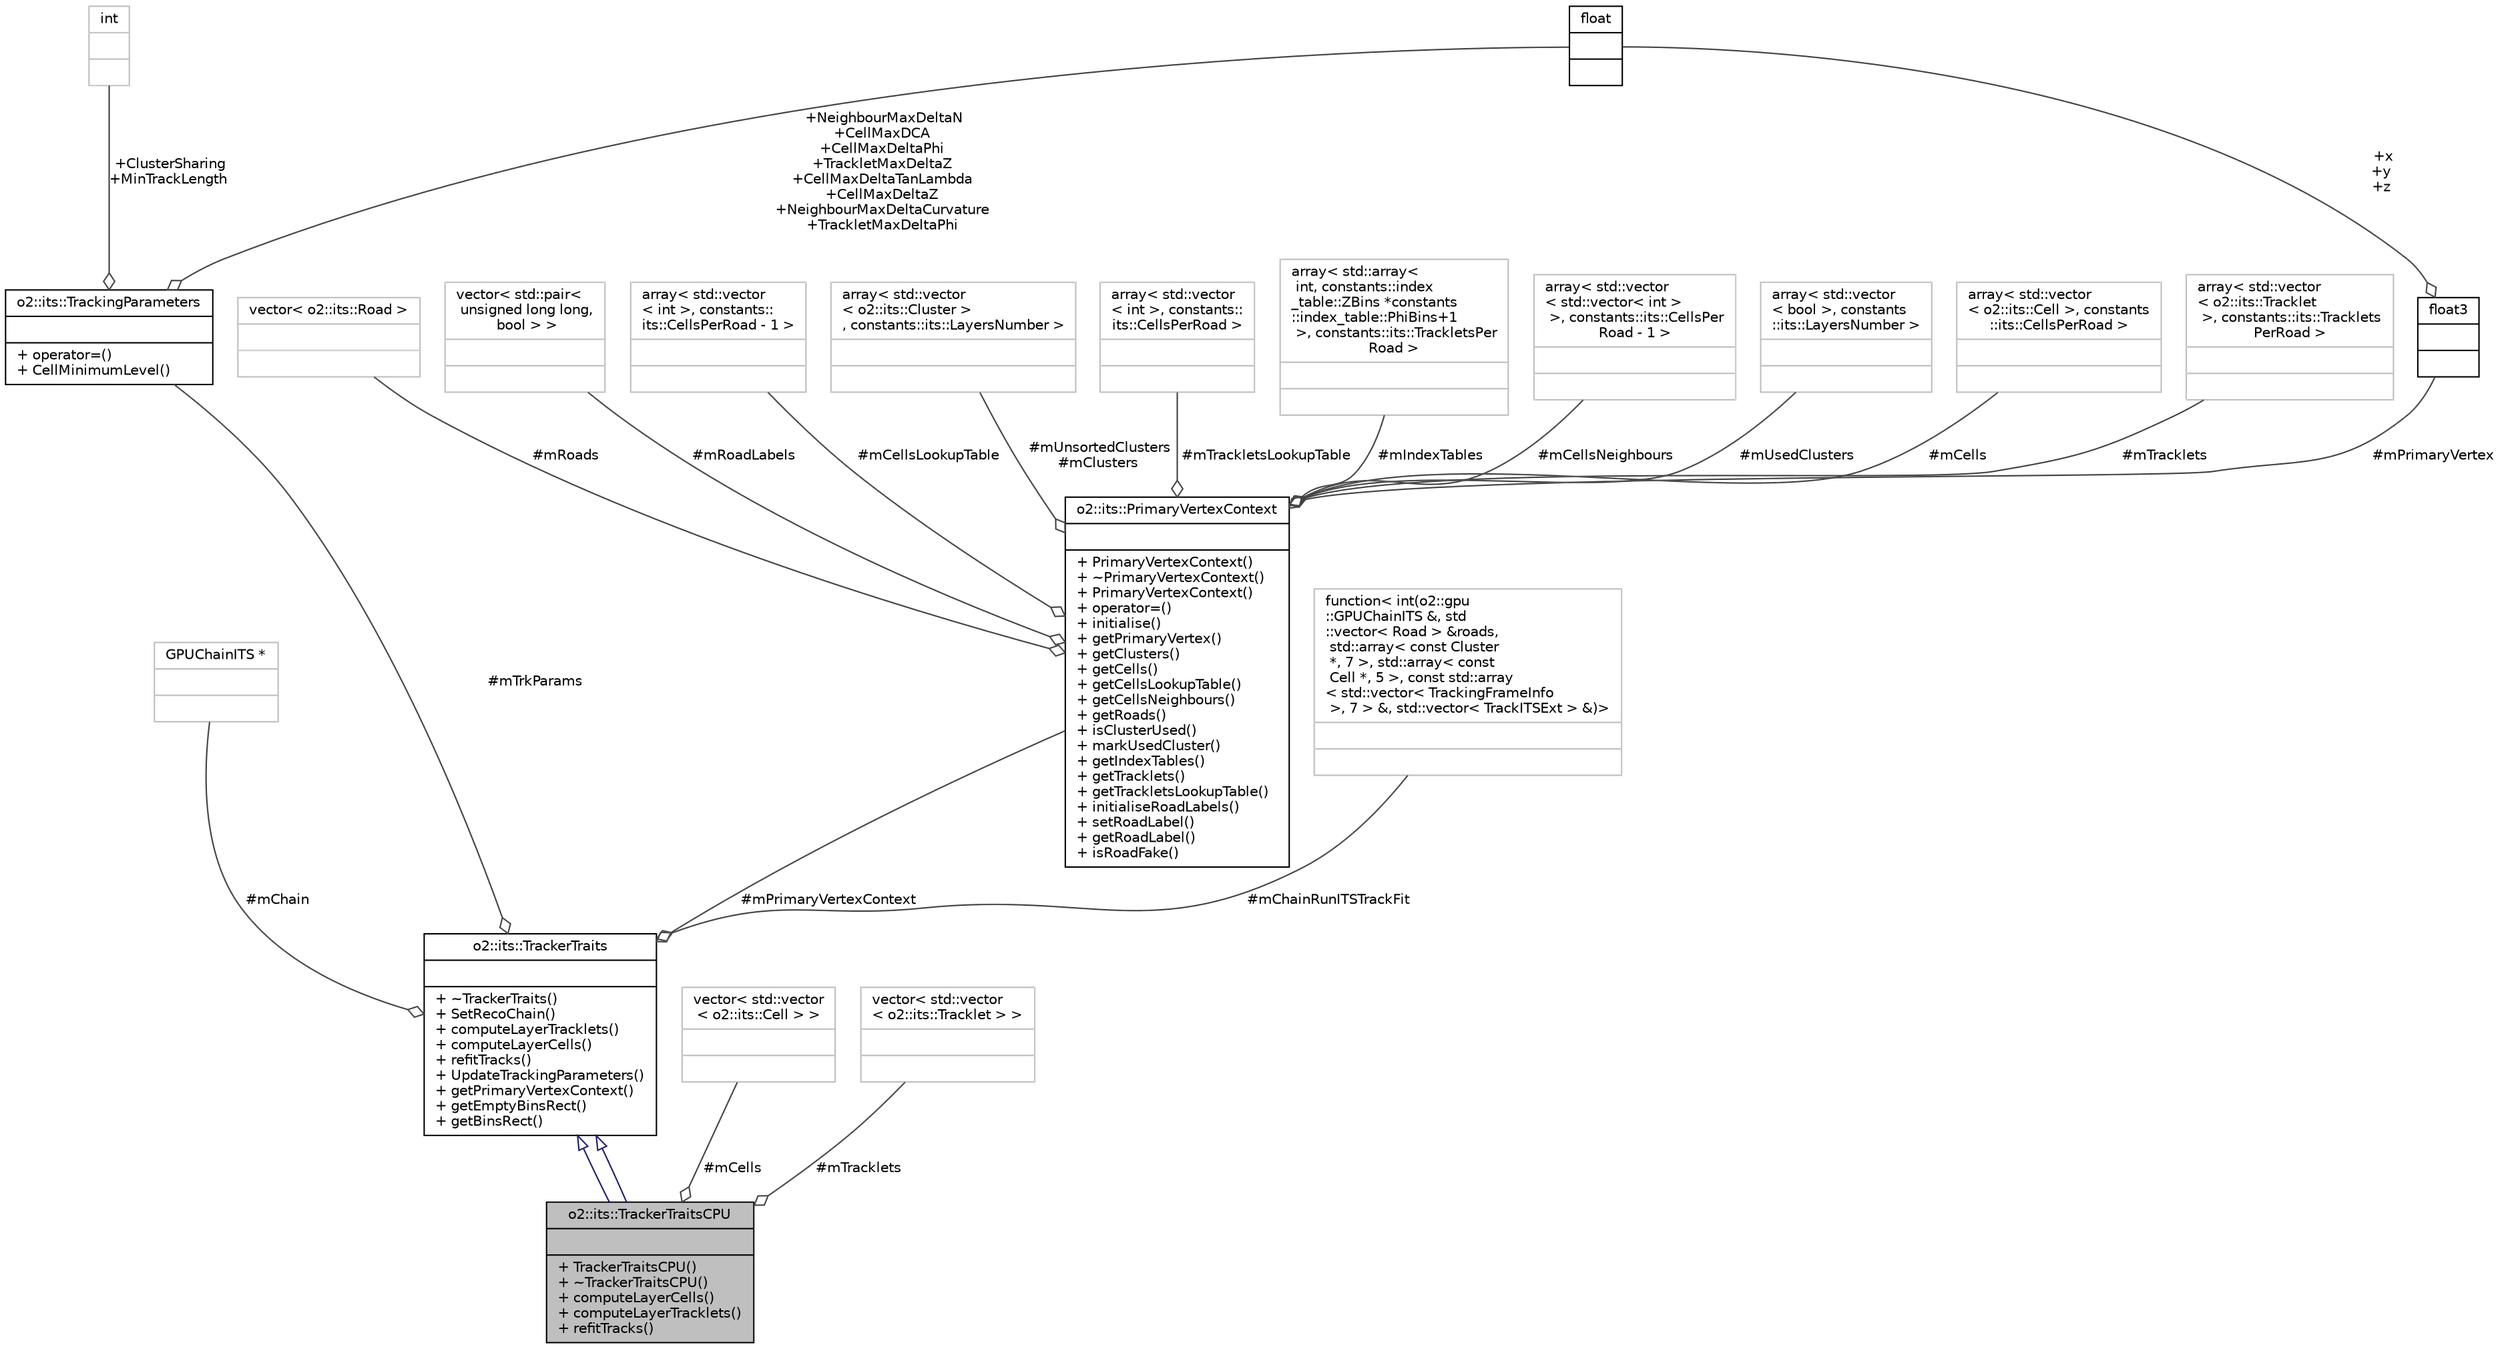 digraph "o2::its::TrackerTraitsCPU"
{
 // INTERACTIVE_SVG=YES
  bgcolor="transparent";
  edge [fontname="Helvetica",fontsize="10",labelfontname="Helvetica",labelfontsize="10"];
  node [fontname="Helvetica",fontsize="10",shape=record];
  Node2 [label="{o2::its::TrackerTraitsCPU\n||+ TrackerTraitsCPU()\l+ ~TrackerTraitsCPU()\l+ computeLayerCells()\l+ computeLayerTracklets()\l+ refitTracks()\l}",height=0.2,width=0.4,color="black", fillcolor="grey75", style="filled", fontcolor="black"];
  Node3 -> Node2 [dir="back",color="midnightblue",fontsize="10",style="solid",arrowtail="onormal",fontname="Helvetica"];
  Node3 [label="{o2::its::TrackerTraits\n||+ ~TrackerTraits()\l+ SetRecoChain()\l+ computeLayerTracklets()\l+ computeLayerCells()\l+ refitTracks()\l+ UpdateTrackingParameters()\l+ getPrimaryVertexContext()\l+ getEmptyBinsRect()\l+ getBinsRect()\l}",height=0.2,width=0.4,color="black",URL="$d5/dde/classo2_1_1its_1_1TrackerTraits.html"];
  Node4 -> Node3 [color="grey25",fontsize="10",style="solid",label=" #mChain" ,arrowhead="odiamond",fontname="Helvetica"];
  Node4 [label="{GPUChainITS *\n||}",height=0.2,width=0.4,color="grey75"];
  Node5 -> Node3 [color="grey25",fontsize="10",style="solid",label=" #mTrkParams" ,arrowhead="odiamond",fontname="Helvetica"];
  Node5 [label="{o2::its::TrackingParameters\n||+ operator=()\l+ CellMinimumLevel()\l}",height=0.2,width=0.4,color="black",URL="$d2/db0/structo2_1_1its_1_1TrackingParameters.html"];
  Node6 -> Node5 [color="grey25",fontsize="10",style="solid",label=" +NeighbourMaxDeltaN\n+CellMaxDCA\n+CellMaxDeltaPhi\n+TrackletMaxDeltaZ\n+CellMaxDeltaTanLambda\n+CellMaxDeltaZ\n+NeighbourMaxDeltaCurvature\n+TrackletMaxDeltaPhi" ,arrowhead="odiamond",fontname="Helvetica"];
  Node6 [label="{float\n||}",height=0.2,width=0.4,color="black",URL="$d4/dc3/classfloat.html"];
  Node7 -> Node5 [color="grey25",fontsize="10",style="solid",label=" +ClusterSharing\n+MinTrackLength" ,arrowhead="odiamond",fontname="Helvetica"];
  Node7 [label="{int\n||}",height=0.2,width=0.4,color="grey75"];
  Node8 -> Node3 [color="grey25",fontsize="10",style="solid",label=" #mChainRunITSTrackFit" ,arrowhead="odiamond",fontname="Helvetica"];
  Node8 [label="{function\< int(o2::gpu\l::GPUChainITS &, std\l::vector\< Road \> &roads,\l std::array\< const Cluster\l *, 7 \>, std::array\< const\l Cell *, 5 \>, const std::array\l\< std::vector\< TrackingFrameInfo\l \>, 7 \> &, std::vector\< TrackITSExt \> &)\>\n||}",height=0.2,width=0.4,color="grey75"];
  Node9 -> Node3 [color="grey25",fontsize="10",style="solid",label=" #mPrimaryVertexContext" ,arrowhead="odiamond",fontname="Helvetica"];
  Node9 [label="{o2::its::PrimaryVertexContext\n||+ PrimaryVertexContext()\l+ ~PrimaryVertexContext()\l+ PrimaryVertexContext()\l+ operator=()\l+ initialise()\l+ getPrimaryVertex()\l+ getClusters()\l+ getCells()\l+ getCellsLookupTable()\l+ getCellsNeighbours()\l+ getRoads()\l+ isClusterUsed()\l+ markUsedCluster()\l+ getIndexTables()\l+ getTracklets()\l+ getTrackletsLookupTable()\l+ initialiseRoadLabels()\l+ setRoadLabel()\l+ getRoadLabel()\l+ isRoadFake()\l}",height=0.2,width=0.4,color="black",URL="$df/dde/classo2_1_1its_1_1PrimaryVertexContext.html"];
  Node10 -> Node9 [color="grey25",fontsize="10",style="solid",label=" #mRoads" ,arrowhead="odiamond",fontname="Helvetica"];
  Node10 [label="{vector\< o2::its::Road \>\n||}",height=0.2,width=0.4,color="grey75"];
  Node11 -> Node9 [color="grey25",fontsize="10",style="solid",label=" #mRoadLabels" ,arrowhead="odiamond",fontname="Helvetica"];
  Node11 [label="{vector\< std::pair\<\l unsigned long long,\l bool \> \>\n||}",height=0.2,width=0.4,color="grey75"];
  Node12 -> Node9 [color="grey25",fontsize="10",style="solid",label=" #mCellsLookupTable" ,arrowhead="odiamond",fontname="Helvetica"];
  Node12 [label="{array\< std::vector\l\< int \>, constants::\lits::CellsPerRoad - 1 \>\n||}",height=0.2,width=0.4,color="grey75"];
  Node13 -> Node9 [color="grey25",fontsize="10",style="solid",label=" #mUnsortedClusters\n#mClusters" ,arrowhead="odiamond",fontname="Helvetica"];
  Node13 [label="{array\< std::vector\l\< o2::its::Cluster \>\l, constants::its::LayersNumber \>\n||}",height=0.2,width=0.4,color="grey75"];
  Node14 -> Node9 [color="grey25",fontsize="10",style="solid",label=" #mTrackletsLookupTable" ,arrowhead="odiamond",fontname="Helvetica"];
  Node14 [label="{array\< std::vector\l\< int \>, constants::\lits::CellsPerRoad \>\n||}",height=0.2,width=0.4,color="grey75"];
  Node15 -> Node9 [color="grey25",fontsize="10",style="solid",label=" #mIndexTables" ,arrowhead="odiamond",fontname="Helvetica"];
  Node15 [label="{array\< std::array\<\l int, constants::index\l_table::ZBins *constants\l::index_table::PhiBins+1\l \>, constants::its::TrackletsPer\lRoad \>\n||}",height=0.2,width=0.4,color="grey75"];
  Node16 -> Node9 [color="grey25",fontsize="10",style="solid",label=" #mCellsNeighbours" ,arrowhead="odiamond",fontname="Helvetica"];
  Node16 [label="{array\< std::vector\l\< std::vector\< int \>\l \>, constants::its::CellsPer\lRoad - 1 \>\n||}",height=0.2,width=0.4,color="grey75"];
  Node17 -> Node9 [color="grey25",fontsize="10",style="solid",label=" #mUsedClusters" ,arrowhead="odiamond",fontname="Helvetica"];
  Node17 [label="{array\< std::vector\l\< bool \>, constants\l::its::LayersNumber \>\n||}",height=0.2,width=0.4,color="grey75"];
  Node18 -> Node9 [color="grey25",fontsize="10",style="solid",label=" #mPrimaryVertex" ,arrowhead="odiamond",fontname="Helvetica"];
  Node18 [label="{float3\n||}",height=0.2,width=0.4,color="black",URL="$d9/d19/structfloat3.html"];
  Node6 -> Node18 [color="grey25",fontsize="10",style="solid",label=" +x\n+y\n+z" ,arrowhead="odiamond",fontname="Helvetica"];
  Node19 -> Node9 [color="grey25",fontsize="10",style="solid",label=" #mCells" ,arrowhead="odiamond",fontname="Helvetica"];
  Node19 [label="{array\< std::vector\l\< o2::its::Cell \>, constants\l::its::CellsPerRoad \>\n||}",height=0.2,width=0.4,color="grey75"];
  Node20 -> Node9 [color="grey25",fontsize="10",style="solid",label=" #mTracklets" ,arrowhead="odiamond",fontname="Helvetica"];
  Node20 [label="{array\< std::vector\l\< o2::its::Tracklet\l \>, constants::its::Tracklets\lPerRoad \>\n||}",height=0.2,width=0.4,color="grey75"];
  Node3 -> Node2 [dir="back",color="midnightblue",fontsize="10",style="solid",arrowtail="onormal",fontname="Helvetica"];
  Node21 -> Node2 [color="grey25",fontsize="10",style="solid",label=" #mCells" ,arrowhead="odiamond",fontname="Helvetica"];
  Node21 [label="{vector\< std::vector\l\< o2::its::Cell \> \>\n||}",height=0.2,width=0.4,color="grey75"];
  Node22 -> Node2 [color="grey25",fontsize="10",style="solid",label=" #mTracklets" ,arrowhead="odiamond",fontname="Helvetica"];
  Node22 [label="{vector\< std::vector\l\< o2::its::Tracklet \> \>\n||}",height=0.2,width=0.4,color="grey75"];
}
